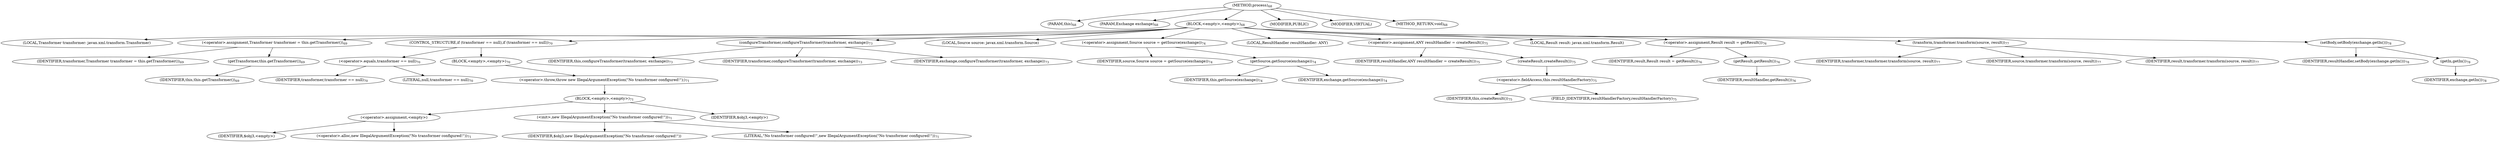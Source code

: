 digraph "process" {  
"174" [label = <(METHOD,process)<SUB>68</SUB>> ]
"6" [label = <(PARAM,this)<SUB>68</SUB>> ]
"175" [label = <(PARAM,Exchange exchange)<SUB>68</SUB>> ]
"176" [label = <(BLOCK,&lt;empty&gt;,&lt;empty&gt;)<SUB>68</SUB>> ]
"177" [label = <(LOCAL,Transformer transformer: javax.xml.transform.Transformer)> ]
"178" [label = <(&lt;operator&gt;.assignment,Transformer transformer = this.getTransformer())<SUB>69</SUB>> ]
"179" [label = <(IDENTIFIER,transformer,Transformer transformer = this.getTransformer())<SUB>69</SUB>> ]
"180" [label = <(getTransformer,this.getTransformer())<SUB>69</SUB>> ]
"5" [label = <(IDENTIFIER,this,this.getTransformer())<SUB>69</SUB>> ]
"181" [label = <(CONTROL_STRUCTURE,if (transformer == null),if (transformer == null))<SUB>70</SUB>> ]
"182" [label = <(&lt;operator&gt;.equals,transformer == null)<SUB>70</SUB>> ]
"183" [label = <(IDENTIFIER,transformer,transformer == null)<SUB>70</SUB>> ]
"184" [label = <(LITERAL,null,transformer == null)<SUB>70</SUB>> ]
"185" [label = <(BLOCK,&lt;empty&gt;,&lt;empty&gt;)<SUB>70</SUB>> ]
"186" [label = <(&lt;operator&gt;.throw,throw new IllegalArgumentException(&quot;No transformer configured!&quot;);)<SUB>71</SUB>> ]
"187" [label = <(BLOCK,&lt;empty&gt;,&lt;empty&gt;)<SUB>71</SUB>> ]
"188" [label = <(&lt;operator&gt;.assignment,&lt;empty&gt;)> ]
"189" [label = <(IDENTIFIER,$obj3,&lt;empty&gt;)> ]
"190" [label = <(&lt;operator&gt;.alloc,new IllegalArgumentException(&quot;No transformer configured!&quot;))<SUB>71</SUB>> ]
"191" [label = <(&lt;init&gt;,new IllegalArgumentException(&quot;No transformer configured!&quot;))<SUB>71</SUB>> ]
"192" [label = <(IDENTIFIER,$obj3,new IllegalArgumentException(&quot;No transformer configured!&quot;))> ]
"193" [label = <(LITERAL,&quot;No transformer configured!&quot;,new IllegalArgumentException(&quot;No transformer configured!&quot;))<SUB>71</SUB>> ]
"194" [label = <(IDENTIFIER,$obj3,&lt;empty&gt;)> ]
"195" [label = <(configureTransformer,configureTransformer(transformer, exchange))<SUB>73</SUB>> ]
"7" [label = <(IDENTIFIER,this,configureTransformer(transformer, exchange))<SUB>73</SUB>> ]
"196" [label = <(IDENTIFIER,transformer,configureTransformer(transformer, exchange))<SUB>73</SUB>> ]
"197" [label = <(IDENTIFIER,exchange,configureTransformer(transformer, exchange))<SUB>73</SUB>> ]
"198" [label = <(LOCAL,Source source: javax.xml.transform.Source)> ]
"199" [label = <(&lt;operator&gt;.assignment,Source source = getSource(exchange))<SUB>74</SUB>> ]
"200" [label = <(IDENTIFIER,source,Source source = getSource(exchange))<SUB>74</SUB>> ]
"201" [label = <(getSource,getSource(exchange))<SUB>74</SUB>> ]
"8" [label = <(IDENTIFIER,this,getSource(exchange))<SUB>74</SUB>> ]
"202" [label = <(IDENTIFIER,exchange,getSource(exchange))<SUB>74</SUB>> ]
"203" [label = <(LOCAL,ResultHandler resultHandler: ANY)> ]
"204" [label = <(&lt;operator&gt;.assignment,ANY resultHandler = createResult())<SUB>75</SUB>> ]
"205" [label = <(IDENTIFIER,resultHandler,ANY resultHandler = createResult())<SUB>75</SUB>> ]
"206" [label = <(createResult,createResult())<SUB>75</SUB>> ]
"207" [label = <(&lt;operator&gt;.fieldAccess,this.resultHandlerFactory)<SUB>75</SUB>> ]
"208" [label = <(IDENTIFIER,this,createResult())<SUB>75</SUB>> ]
"209" [label = <(FIELD_IDENTIFIER,resultHandlerFactory,resultHandlerFactory)<SUB>75</SUB>> ]
"210" [label = <(LOCAL,Result result: javax.xml.transform.Result)> ]
"211" [label = <(&lt;operator&gt;.assignment,Result result = getResult())<SUB>76</SUB>> ]
"212" [label = <(IDENTIFIER,result,Result result = getResult())<SUB>76</SUB>> ]
"213" [label = <(getResult,getResult())<SUB>76</SUB>> ]
"214" [label = <(IDENTIFIER,resultHandler,getResult())<SUB>76</SUB>> ]
"215" [label = <(transform,transformer.transform(source, result))<SUB>77</SUB>> ]
"216" [label = <(IDENTIFIER,transformer,transformer.transform(source, result))<SUB>77</SUB>> ]
"217" [label = <(IDENTIFIER,source,transformer.transform(source, result))<SUB>77</SUB>> ]
"218" [label = <(IDENTIFIER,result,transformer.transform(source, result))<SUB>77</SUB>> ]
"219" [label = <(setBody,setBody(exchange.getIn()))<SUB>78</SUB>> ]
"220" [label = <(IDENTIFIER,resultHandler,setBody(exchange.getIn()))<SUB>78</SUB>> ]
"221" [label = <(getIn,getIn())<SUB>78</SUB>> ]
"222" [label = <(IDENTIFIER,exchange,getIn())<SUB>78</SUB>> ]
"223" [label = <(MODIFIER,PUBLIC)> ]
"224" [label = <(MODIFIER,VIRTUAL)> ]
"225" [label = <(METHOD_RETURN,void)<SUB>68</SUB>> ]
  "174" -> "6" 
  "174" -> "175" 
  "174" -> "176" 
  "174" -> "223" 
  "174" -> "224" 
  "174" -> "225" 
  "176" -> "177" 
  "176" -> "178" 
  "176" -> "181" 
  "176" -> "195" 
  "176" -> "198" 
  "176" -> "199" 
  "176" -> "203" 
  "176" -> "204" 
  "176" -> "210" 
  "176" -> "211" 
  "176" -> "215" 
  "176" -> "219" 
  "178" -> "179" 
  "178" -> "180" 
  "180" -> "5" 
  "181" -> "182" 
  "181" -> "185" 
  "182" -> "183" 
  "182" -> "184" 
  "185" -> "186" 
  "186" -> "187" 
  "187" -> "188" 
  "187" -> "191" 
  "187" -> "194" 
  "188" -> "189" 
  "188" -> "190" 
  "191" -> "192" 
  "191" -> "193" 
  "195" -> "7" 
  "195" -> "196" 
  "195" -> "197" 
  "199" -> "200" 
  "199" -> "201" 
  "201" -> "8" 
  "201" -> "202" 
  "204" -> "205" 
  "204" -> "206" 
  "206" -> "207" 
  "207" -> "208" 
  "207" -> "209" 
  "211" -> "212" 
  "211" -> "213" 
  "213" -> "214" 
  "215" -> "216" 
  "215" -> "217" 
  "215" -> "218" 
  "219" -> "220" 
  "219" -> "221" 
  "221" -> "222" 
}
